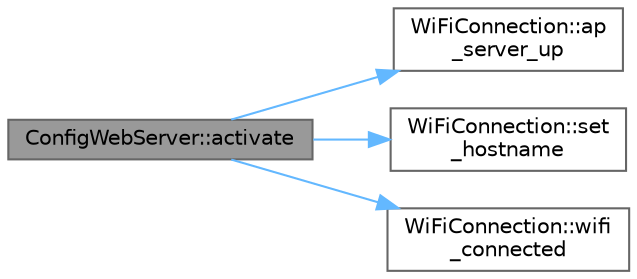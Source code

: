 digraph "ConfigWebServer::activate"
{
 // LATEX_PDF_SIZE
  bgcolor="transparent";
  edge [fontname=Helvetica,fontsize=10,labelfontname=Helvetica,labelfontsize=10];
  node [fontname=Helvetica,fontsize=10,shape=box,height=0.2,width=0.4];
  rankdir="LR";
  Node1 [id="Node000001",label="ConfigWebServer::activate",height=0.2,width=0.4,color="gray40", fillcolor="grey60", style="filled", fontcolor="black",tooltip=" "];
  Node1 -> Node2 [id="edge4_Node000001_Node000002",color="steelblue1",style="solid",tooltip=" "];
  Node2 [id="Node000002",label="WiFiConnection::ap\l_server_up",height=0.2,width=0.4,color="grey40", fillcolor="white", style="filled",URL="$class_wi_fi_connection.html#a81c1171ee44b4fcea512384f9fd1a986",tooltip=" "];
  Node1 -> Node3 [id="edge5_Node000001_Node000003",color="steelblue1",style="solid",tooltip=" "];
  Node3 [id="Node000003",label="WiFiConnection::set\l_hostname",height=0.2,width=0.4,color="grey40", fillcolor="white", style="filled",URL="$class_wi_fi_connection.html#a4458679fcc6f69033124d451ec873bb5",tooltip=" "];
  Node1 -> Node4 [id="edge6_Node000001_Node000004",color="steelblue1",style="solid",tooltip=" "];
  Node4 [id="Node000004",label="WiFiConnection::wifi\l_connected",height=0.2,width=0.4,color="grey40", fillcolor="white", style="filled",URL="$class_wi_fi_connection.html#a36ce5e5b17827a41862c5d16746a74b9",tooltip=" "];
}
